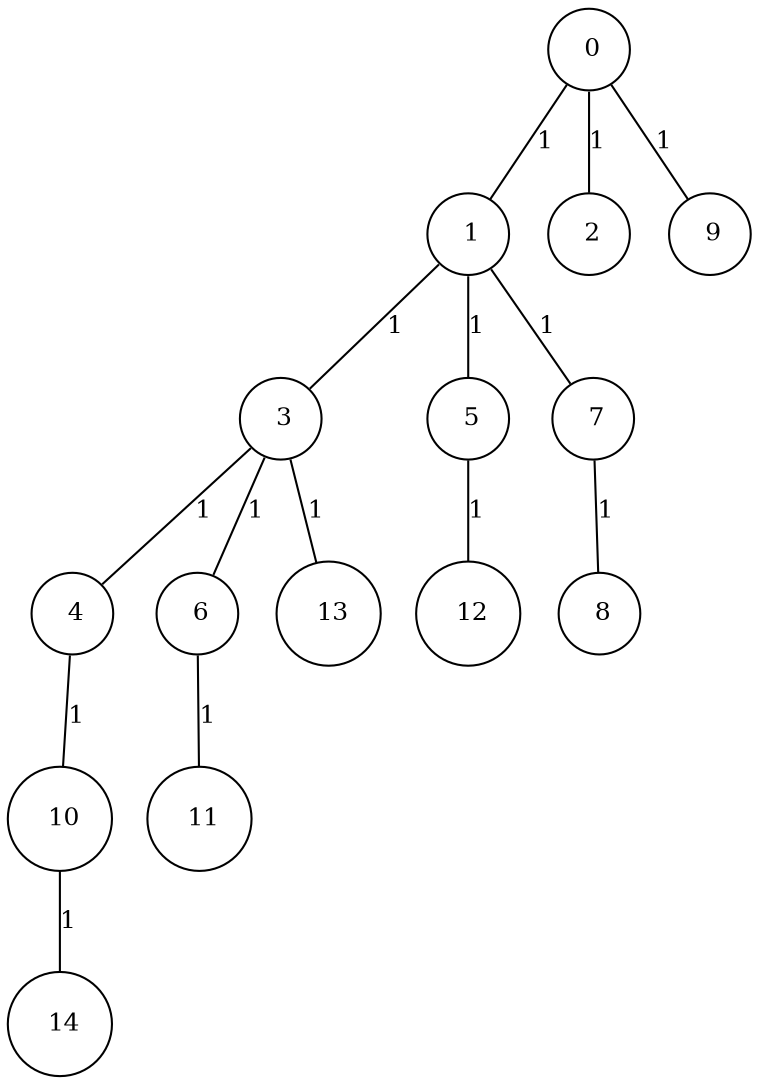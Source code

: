 graph G {
size="8.5,11;"
ratio = "expand;"
fixedsize="true;"
overlap="scale;"
node[shape=circle,width=.12,hight=.12,fontsize=12]
edge[fontsize=12]

0[label=" 0" color=black, pos="0.3215993,1.2423837!"];
1[label=" 1" color=black, pos="0.87499076,0.3229476!"];
2[label=" 2" color=black, pos="2.1073196,1.1371883!"];
3[label=" 3" color=black, pos="2.8013118,0.41993078!"];
4[label=" 4" color=black, pos="0.31506238,2.743829!"];
5[label=" 5" color=black, pos="1.926194,0.23430719!"];
6[label=" 6" color=black, pos="1.296795,0.1656756!"];
7[label=" 7" color=black, pos="2.4929096,0.4823956!"];
8[label=" 8" color=black, pos="1.1700792,2.6153696!"];
9[label=" 9" color=black, pos="1.3991581,1.7345906!"];
10[label=" 10" color=black, pos="0.45413847,1.8488947!"];
11[label=" 11" color=black, pos="0.54265037,0.090347339!"];
12[label=" 12" color=black, pos="1.5231795,2.0786248!"];
13[label=" 13" color=black, pos="0.058260374,1.7408304!"];
14[label=" 14" color=black, pos="2.8613125,2.0957141!"];
0--1[label="1"]
0--2[label="1"]
0--9[label="1"]
1--3[label="1"]
1--5[label="1"]
1--7[label="1"]
3--4[label="1"]
3--6[label="1"]
3--13[label="1"]
4--10[label="1"]
5--12[label="1"]
6--11[label="1"]
7--8[label="1"]
10--14[label="1"]

}
